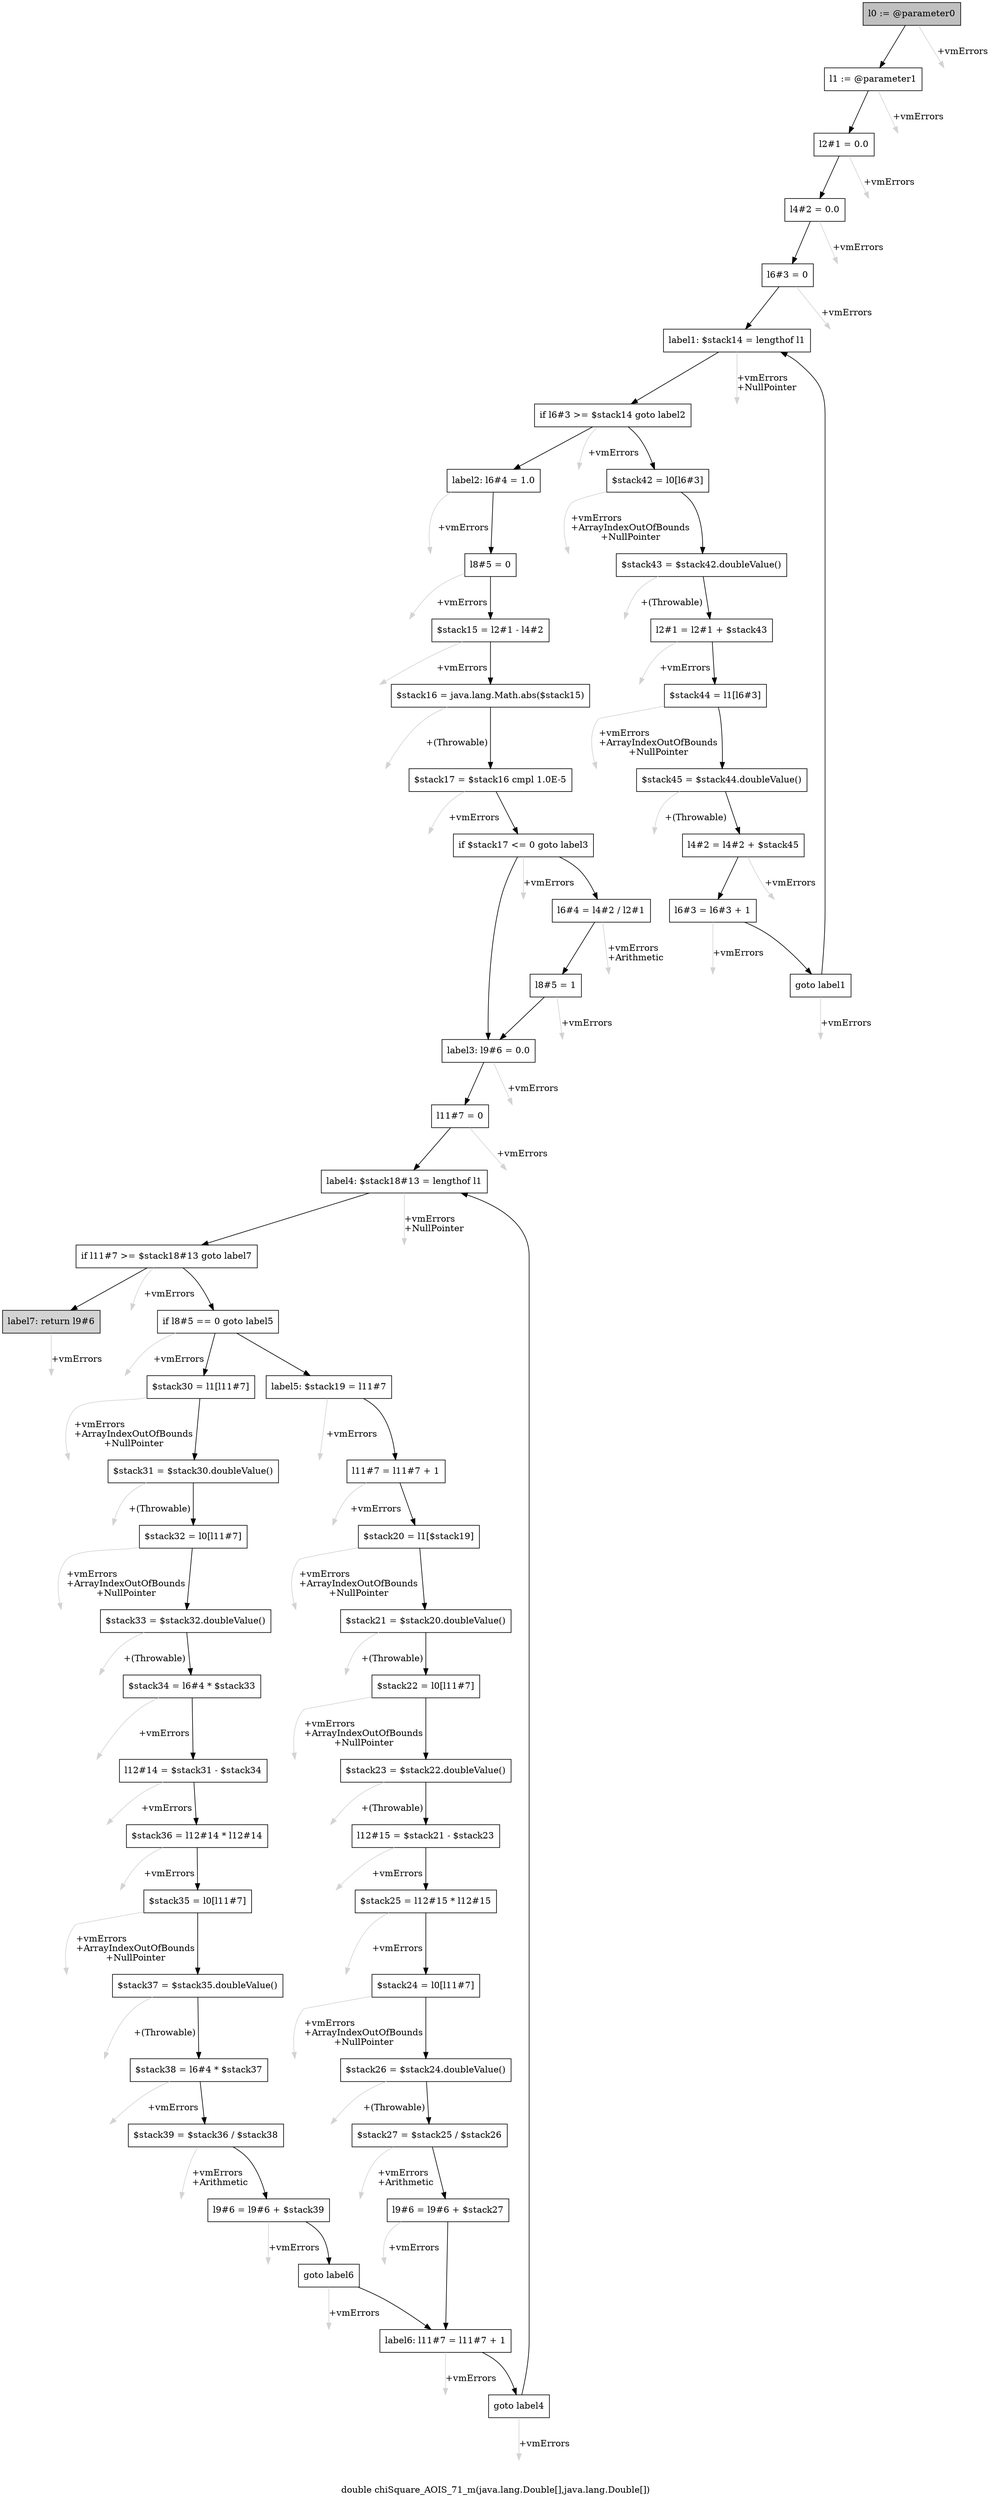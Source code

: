 digraph "double chiSquare_AOIS_71_m(java.lang.Double[],java.lang.Double[])" {
    label="double chiSquare_AOIS_71_m(java.lang.Double[],java.lang.Double[])";
    node [shape=box];
    "0" [style=filled,fillcolor=gray,label="l0 := @parameter0",];
    "1" [label="l1 := @parameter1",];
    "0"->"1" [color=black,];
    "56" [style=invis,label="Esc",];
    "0"->"56" [color=lightgray,label="\l+vmErrors",];
    "2" [label="l2#1 = 0.0",];
    "1"->"2" [color=black,];
    "57" [style=invis,label="Esc",];
    "1"->"57" [color=lightgray,label="\l+vmErrors",];
    "3" [label="l4#2 = 0.0",];
    "2"->"3" [color=black,];
    "58" [style=invis,label="Esc",];
    "2"->"58" [color=lightgray,label="\l+vmErrors",];
    "4" [label="l6#3 = 0",];
    "3"->"4" [color=black,];
    "59" [style=invis,label="Esc",];
    "3"->"59" [color=lightgray,label="\l+vmErrors",];
    "5" [label="label1: $stack14 = lengthof l1",];
    "4"->"5" [color=black,];
    "60" [style=invis,label="Esc",];
    "4"->"60" [color=lightgray,label="\l+vmErrors",];
    "6" [label="if l6#3 >= $stack14 goto label2",];
    "5"->"6" [color=black,];
    "61" [style=invis,label="Esc",];
    "5"->"61" [color=lightgray,label="\l+vmErrors\l+NullPointer",];
    "7" [label="$stack42 = l0[l6#3]",];
    "6"->"7" [color=black,];
    "15" [label="label2: l6#4 = 1.0",];
    "6"->"15" [color=black,];
    "62" [style=invis,label="Esc",];
    "6"->"62" [color=lightgray,label="\l+vmErrors",];
    "8" [label="$stack43 = $stack42.doubleValue()",];
    "7"->"8" [color=black,];
    "63" [style=invis,label="Esc",];
    "7"->"63" [color=lightgray,label="\l+vmErrors\l+ArrayIndexOutOfBounds\l+NullPointer",];
    "9" [label="l2#1 = l2#1 + $stack43",];
    "8"->"9" [color=black,];
    "64" [style=invis,label="Esc",];
    "8"->"64" [color=lightgray,label="\l+(Throwable)",];
    "10" [label="$stack44 = l1[l6#3]",];
    "9"->"10" [color=black,];
    "65" [style=invis,label="Esc",];
    "9"->"65" [color=lightgray,label="\l+vmErrors",];
    "11" [label="$stack45 = $stack44.doubleValue()",];
    "10"->"11" [color=black,];
    "66" [style=invis,label="Esc",];
    "10"->"66" [color=lightgray,label="\l+vmErrors\l+ArrayIndexOutOfBounds\l+NullPointer",];
    "12" [label="l4#2 = l4#2 + $stack45",];
    "11"->"12" [color=black,];
    "67" [style=invis,label="Esc",];
    "11"->"67" [color=lightgray,label="\l+(Throwable)",];
    "13" [label="l6#3 = l6#3 + 1",];
    "12"->"13" [color=black,];
    "68" [style=invis,label="Esc",];
    "12"->"68" [color=lightgray,label="\l+vmErrors",];
    "14" [label="goto label1",];
    "13"->"14" [color=black,];
    "69" [style=invis,label="Esc",];
    "13"->"69" [color=lightgray,label="\l+vmErrors",];
    "14"->"5" [color=black,];
    "70" [style=invis,label="Esc",];
    "14"->"70" [color=lightgray,label="\l+vmErrors",];
    "16" [label="l8#5 = 0",];
    "15"->"16" [color=black,];
    "71" [style=invis,label="Esc",];
    "15"->"71" [color=lightgray,label="\l+vmErrors",];
    "17" [label="$stack15 = l2#1 - l4#2",];
    "16"->"17" [color=black,];
    "72" [style=invis,label="Esc",];
    "16"->"72" [color=lightgray,label="\l+vmErrors",];
    "18" [label="$stack16 = java.lang.Math.abs($stack15)",];
    "17"->"18" [color=black,];
    "73" [style=invis,label="Esc",];
    "17"->"73" [color=lightgray,label="\l+vmErrors",];
    "19" [label="$stack17 = $stack16 cmpl 1.0E-5",];
    "18"->"19" [color=black,];
    "74" [style=invis,label="Esc",];
    "18"->"74" [color=lightgray,label="\l+(Throwable)",];
    "20" [label="if $stack17 <= 0 goto label3",];
    "19"->"20" [color=black,];
    "75" [style=invis,label="Esc",];
    "19"->"75" [color=lightgray,label="\l+vmErrors",];
    "21" [label="l6#4 = l4#2 / l2#1",];
    "20"->"21" [color=black,];
    "23" [label="label3: l9#6 = 0.0",];
    "20"->"23" [color=black,];
    "76" [style=invis,label="Esc",];
    "20"->"76" [color=lightgray,label="\l+vmErrors",];
    "22" [label="l8#5 = 1",];
    "21"->"22" [color=black,];
    "77" [style=invis,label="Esc",];
    "21"->"77" [color=lightgray,label="\l+vmErrors\l+Arithmetic",];
    "22"->"23" [color=black,];
    "78" [style=invis,label="Esc",];
    "22"->"78" [color=lightgray,label="\l+vmErrors",];
    "24" [label="l11#7 = 0",];
    "23"->"24" [color=black,];
    "79" [style=invis,label="Esc",];
    "23"->"79" [color=lightgray,label="\l+vmErrors",];
    "25" [label="label4: $stack18#13 = lengthof l1",];
    "24"->"25" [color=black,];
    "80" [style=invis,label="Esc",];
    "24"->"80" [color=lightgray,label="\l+vmErrors",];
    "26" [label="if l11#7 >= $stack18#13 goto label7",];
    "25"->"26" [color=black,];
    "81" [style=invis,label="Esc",];
    "25"->"81" [color=lightgray,label="\l+vmErrors\l+NullPointer",];
    "27" [label="if l8#5 == 0 goto label5",];
    "26"->"27" [color=black,];
    "55" [style=filled,fillcolor=lightgray,label="label7: return l9#6",];
    "26"->"55" [color=black,];
    "82" [style=invis,label="Esc",];
    "26"->"82" [color=lightgray,label="\l+vmErrors",];
    "28" [label="$stack30 = l1[l11#7]",];
    "27"->"28" [color=black,];
    "41" [label="label5: $stack19 = l11#7",];
    "27"->"41" [color=black,];
    "83" [style=invis,label="Esc",];
    "27"->"83" [color=lightgray,label="\l+vmErrors",];
    "29" [label="$stack31 = $stack30.doubleValue()",];
    "28"->"29" [color=black,];
    "84" [style=invis,label="Esc",];
    "28"->"84" [color=lightgray,label="\l+vmErrors\l+ArrayIndexOutOfBounds\l+NullPointer",];
    "30" [label="$stack32 = l0[l11#7]",];
    "29"->"30" [color=black,];
    "85" [style=invis,label="Esc",];
    "29"->"85" [color=lightgray,label="\l+(Throwable)",];
    "31" [label="$stack33 = $stack32.doubleValue()",];
    "30"->"31" [color=black,];
    "86" [style=invis,label="Esc",];
    "30"->"86" [color=lightgray,label="\l+vmErrors\l+ArrayIndexOutOfBounds\l+NullPointer",];
    "32" [label="$stack34 = l6#4 * $stack33",];
    "31"->"32" [color=black,];
    "87" [style=invis,label="Esc",];
    "31"->"87" [color=lightgray,label="\l+(Throwable)",];
    "33" [label="l12#14 = $stack31 - $stack34",];
    "32"->"33" [color=black,];
    "88" [style=invis,label="Esc",];
    "32"->"88" [color=lightgray,label="\l+vmErrors",];
    "34" [label="$stack36 = l12#14 * l12#14",];
    "33"->"34" [color=black,];
    "89" [style=invis,label="Esc",];
    "33"->"89" [color=lightgray,label="\l+vmErrors",];
    "35" [label="$stack35 = l0[l11#7]",];
    "34"->"35" [color=black,];
    "90" [style=invis,label="Esc",];
    "34"->"90" [color=lightgray,label="\l+vmErrors",];
    "36" [label="$stack37 = $stack35.doubleValue()",];
    "35"->"36" [color=black,];
    "91" [style=invis,label="Esc",];
    "35"->"91" [color=lightgray,label="\l+vmErrors\l+ArrayIndexOutOfBounds\l+NullPointer",];
    "37" [label="$stack38 = l6#4 * $stack37",];
    "36"->"37" [color=black,];
    "92" [style=invis,label="Esc",];
    "36"->"92" [color=lightgray,label="\l+(Throwable)",];
    "38" [label="$stack39 = $stack36 / $stack38",];
    "37"->"38" [color=black,];
    "93" [style=invis,label="Esc",];
    "37"->"93" [color=lightgray,label="\l+vmErrors",];
    "39" [label="l9#6 = l9#6 + $stack39",];
    "38"->"39" [color=black,];
    "94" [style=invis,label="Esc",];
    "38"->"94" [color=lightgray,label="\l+vmErrors\l+Arithmetic",];
    "40" [label="goto label6",];
    "39"->"40" [color=black,];
    "95" [style=invis,label="Esc",];
    "39"->"95" [color=lightgray,label="\l+vmErrors",];
    "53" [label="label6: l11#7 = l11#7 + 1",];
    "40"->"53" [color=black,];
    "96" [style=invis,label="Esc",];
    "40"->"96" [color=lightgray,label="\l+vmErrors",];
    "42" [label="l11#7 = l11#7 + 1",];
    "41"->"42" [color=black,];
    "97" [style=invis,label="Esc",];
    "41"->"97" [color=lightgray,label="\l+vmErrors",];
    "43" [label="$stack20 = l1[$stack19]",];
    "42"->"43" [color=black,];
    "98" [style=invis,label="Esc",];
    "42"->"98" [color=lightgray,label="\l+vmErrors",];
    "44" [label="$stack21 = $stack20.doubleValue()",];
    "43"->"44" [color=black,];
    "99" [style=invis,label="Esc",];
    "43"->"99" [color=lightgray,label="\l+vmErrors\l+ArrayIndexOutOfBounds\l+NullPointer",];
    "45" [label="$stack22 = l0[l11#7]",];
    "44"->"45" [color=black,];
    "100" [style=invis,label="Esc",];
    "44"->"100" [color=lightgray,label="\l+(Throwable)",];
    "46" [label="$stack23 = $stack22.doubleValue()",];
    "45"->"46" [color=black,];
    "101" [style=invis,label="Esc",];
    "45"->"101" [color=lightgray,label="\l+vmErrors\l+ArrayIndexOutOfBounds\l+NullPointer",];
    "47" [label="l12#15 = $stack21 - $stack23",];
    "46"->"47" [color=black,];
    "102" [style=invis,label="Esc",];
    "46"->"102" [color=lightgray,label="\l+(Throwable)",];
    "48" [label="$stack25 = l12#15 * l12#15",];
    "47"->"48" [color=black,];
    "103" [style=invis,label="Esc",];
    "47"->"103" [color=lightgray,label="\l+vmErrors",];
    "49" [label="$stack24 = l0[l11#7]",];
    "48"->"49" [color=black,];
    "104" [style=invis,label="Esc",];
    "48"->"104" [color=lightgray,label="\l+vmErrors",];
    "50" [label="$stack26 = $stack24.doubleValue()",];
    "49"->"50" [color=black,];
    "105" [style=invis,label="Esc",];
    "49"->"105" [color=lightgray,label="\l+vmErrors\l+ArrayIndexOutOfBounds\l+NullPointer",];
    "51" [label="$stack27 = $stack25 / $stack26",];
    "50"->"51" [color=black,];
    "106" [style=invis,label="Esc",];
    "50"->"106" [color=lightgray,label="\l+(Throwable)",];
    "52" [label="l9#6 = l9#6 + $stack27",];
    "51"->"52" [color=black,];
    "107" [style=invis,label="Esc",];
    "51"->"107" [color=lightgray,label="\l+vmErrors\l+Arithmetic",];
    "52"->"53" [color=black,];
    "108" [style=invis,label="Esc",];
    "52"->"108" [color=lightgray,label="\l+vmErrors",];
    "54" [label="goto label4",];
    "53"->"54" [color=black,];
    "109" [style=invis,label="Esc",];
    "53"->"109" [color=lightgray,label="\l+vmErrors",];
    "54"->"25" [color=black,];
    "110" [style=invis,label="Esc",];
    "54"->"110" [color=lightgray,label="\l+vmErrors",];
    "111" [style=invis,label="Esc",];
    "55"->"111" [color=lightgray,label="\l+vmErrors",];
}
